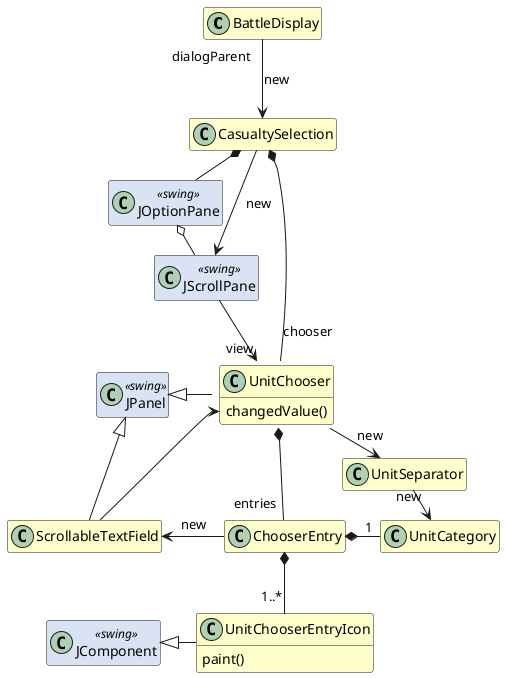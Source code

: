 @startuml
'https://plantuml.com/class-diagram

hide empty members

class BattleDisplay

class CasualtySelection

class UnitChooser {
    changedValue()
}

class UnitSeparator

class UnitCategory

class ChooserEntry {
}

class UnitChooserEntryIcon {
    paint()
}

class ScrollableTextField

class JComponent <<swing>>
class JOptionPane <<swing>>
class JPanel <<swing>>
class JScrollPane <<swing>>

skinparam class {
    BackgroundColor #FFFFCC
    BackgroundColor<<swing>> #DAE3F3
}

BattleDisplay "dialogParent" --> CasualtySelection : new

CasualtySelection *-- "chooser\n" UnitChooser
CasualtySelection --> JScrollPane : new
CasualtySelection *- JOptionPane

JScrollPane --> "view" UnitChooser
JOptionPane o- JScrollPane

JPanel <|- UnitChooser
UnitChooser -> UnitSeparator : new
UnitSeparator -> UnitCategory : new

UnitChooser *-- "entries" ChooserEntry


ChooserEntry *-"1" UnitCategory
ChooserEntry *-- "1..*" UnitChooserEntryIcon
ScrollableTextField <- ChooserEntry : new
JPanel <|-- ScrollableTextField
UnitChooser::changedValue <-- ScrollableTextField

JComponent <|- UnitChooserEntryIcon

@enduml